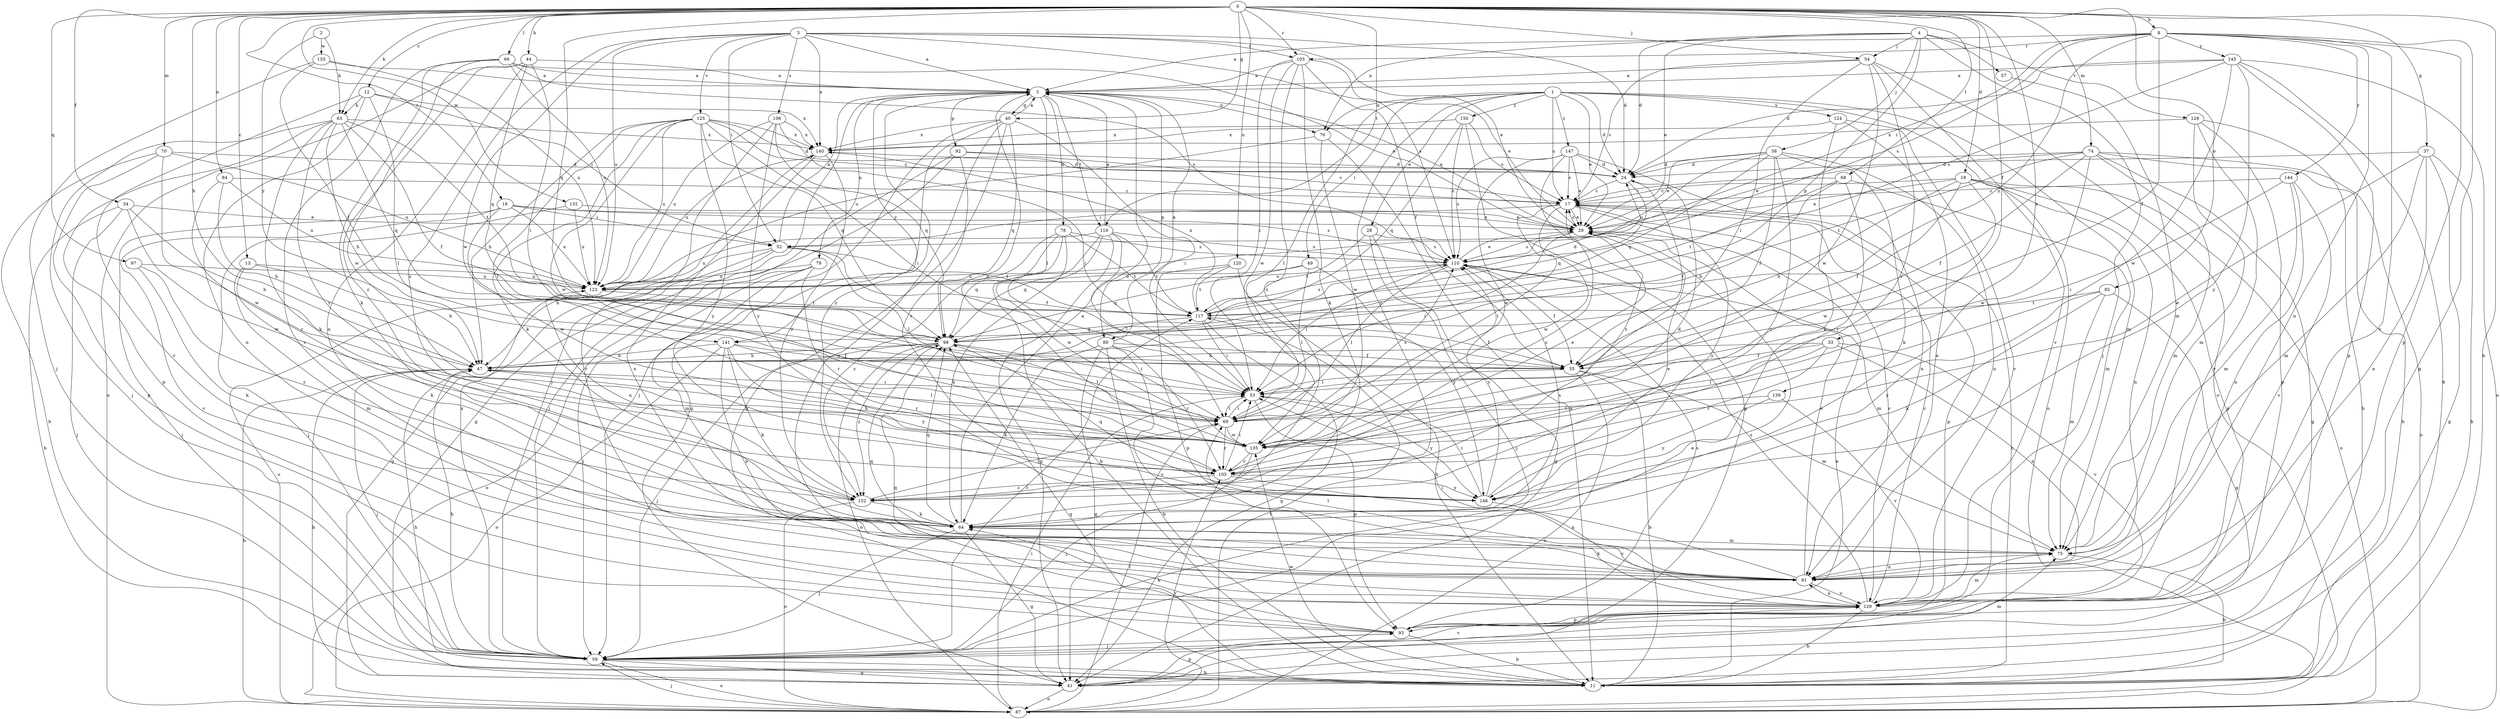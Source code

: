 strict digraph  {
0;
1;
2;
3;
4;
5;
8;
11;
12;
13;
16;
17;
18;
24;
28;
29;
33;
34;
35;
37;
40;
41;
44;
47;
49;
52;
53;
54;
57;
58;
59;
63;
64;
66;
68;
69;
70;
74;
75;
76;
78;
79;
81;
84;
85;
87;
89;
92;
93;
97;
98;
103;
105;
106;
110;
116;
117;
120;
123;
124;
125;
128;
129;
132;
133;
135;
139;
140;
141;
144;
145;
146;
147;
150;
152;
0 -> 8  [label=b];
0 -> 11  [label=b];
0 -> 12  [label=c];
0 -> 13  [label=c];
0 -> 16  [label=c];
0 -> 18  [label=d];
0 -> 33  [label=f];
0 -> 34  [label=f];
0 -> 37  [label=g];
0 -> 40  [label=g];
0 -> 44  [label=h];
0 -> 47  [label=h];
0 -> 54  [label=j];
0 -> 63  [label=k];
0 -> 66  [label=l];
0 -> 68  [label=l];
0 -> 70  [label=m];
0 -> 74  [label=m];
0 -> 84  [label=o];
0 -> 85  [label=o];
0 -> 97  [label=q];
0 -> 98  [label=q];
0 -> 103  [label=r];
0 -> 116  [label=t];
0 -> 120  [label=u];
0 -> 132  [label=w];
0 -> 139  [label=x];
1 -> 17  [label=c];
1 -> 24  [label=d];
1 -> 28  [label=e];
1 -> 29  [label=e];
1 -> 49  [label=i];
1 -> 69  [label=l];
1 -> 75  [label=m];
1 -> 76  [label=n];
1 -> 87  [label=o];
1 -> 124  [label=v];
1 -> 147  [label=z];
1 -> 150  [label=z];
1 -> 152  [label=z];
2 -> 63  [label=k];
2 -> 133  [label=w];
2 -> 141  [label=y];
3 -> 5  [label=a];
3 -> 24  [label=d];
3 -> 29  [label=e];
3 -> 52  [label=i];
3 -> 103  [label=r];
3 -> 106  [label=s];
3 -> 110  [label=s];
3 -> 123  [label=u];
3 -> 125  [label=v];
3 -> 135  [label=w];
3 -> 140  [label=x];
3 -> 152  [label=z];
4 -> 24  [label=d];
4 -> 29  [label=e];
4 -> 54  [label=j];
4 -> 57  [label=j];
4 -> 58  [label=j];
4 -> 59  [label=j];
4 -> 76  [label=n];
4 -> 89  [label=p];
4 -> 128  [label=v];
5 -> 40  [label=g];
5 -> 59  [label=j];
5 -> 69  [label=l];
5 -> 76  [label=n];
5 -> 78  [label=n];
5 -> 79  [label=n];
5 -> 89  [label=p];
5 -> 92  [label=p];
5 -> 116  [label=t];
5 -> 141  [label=y];
5 -> 152  [label=z];
8 -> 5  [label=a];
8 -> 35  [label=f];
8 -> 41  [label=g];
8 -> 52  [label=i];
8 -> 81  [label=n];
8 -> 93  [label=p];
8 -> 103  [label=r];
8 -> 110  [label=s];
8 -> 129  [label=v];
8 -> 141  [label=y];
8 -> 144  [label=y];
8 -> 145  [label=y];
11 -> 17  [label=c];
11 -> 29  [label=e];
11 -> 47  [label=h];
11 -> 98  [label=q];
11 -> 135  [label=w];
12 -> 52  [label=i];
12 -> 63  [label=k];
12 -> 69  [label=l];
12 -> 81  [label=n];
12 -> 129  [label=v];
12 -> 140  [label=x];
13 -> 47  [label=h];
13 -> 64  [label=k];
13 -> 75  [label=m];
13 -> 123  [label=u];
16 -> 29  [label=e];
16 -> 52  [label=i];
16 -> 59  [label=j];
16 -> 110  [label=s];
16 -> 123  [label=u];
16 -> 129  [label=v];
16 -> 135  [label=w];
17 -> 29  [label=e];
17 -> 52  [label=i];
17 -> 69  [label=l];
17 -> 93  [label=p];
17 -> 129  [label=v];
17 -> 135  [label=w];
17 -> 146  [label=y];
18 -> 17  [label=c];
18 -> 29  [label=e];
18 -> 35  [label=f];
18 -> 47  [label=h];
18 -> 81  [label=n];
18 -> 87  [label=o];
18 -> 93  [label=p];
18 -> 135  [label=w];
24 -> 17  [label=c];
24 -> 35  [label=f];
24 -> 98  [label=q];
28 -> 41  [label=g];
28 -> 59  [label=j];
28 -> 110  [label=s];
28 -> 117  [label=t];
29 -> 5  [label=a];
29 -> 17  [label=c];
29 -> 53  [label=i];
29 -> 110  [label=s];
33 -> 35  [label=f];
33 -> 47  [label=h];
33 -> 69  [label=l];
33 -> 81  [label=n];
33 -> 105  [label=r];
33 -> 129  [label=v];
34 -> 11  [label=b];
34 -> 29  [label=e];
34 -> 47  [label=h];
34 -> 59  [label=j];
34 -> 135  [label=w];
35 -> 11  [label=b];
35 -> 53  [label=i];
35 -> 75  [label=m];
35 -> 87  [label=o];
37 -> 11  [label=b];
37 -> 24  [label=d];
37 -> 41  [label=g];
37 -> 75  [label=m];
37 -> 81  [label=n];
37 -> 135  [label=w];
40 -> 5  [label=a];
40 -> 11  [label=b];
40 -> 41  [label=g];
40 -> 53  [label=i];
40 -> 59  [label=j];
40 -> 81  [label=n];
40 -> 98  [label=q];
40 -> 140  [label=x];
41 -> 47  [label=h];
41 -> 87  [label=o];
41 -> 93  [label=p];
44 -> 5  [label=a];
44 -> 53  [label=i];
44 -> 81  [label=n];
44 -> 87  [label=o];
44 -> 98  [label=q];
44 -> 152  [label=z];
47 -> 53  [label=i];
47 -> 59  [label=j];
47 -> 69  [label=l];
49 -> 69  [label=l];
49 -> 98  [label=q];
49 -> 123  [label=u];
49 -> 146  [label=y];
52 -> 5  [label=a];
52 -> 35  [label=f];
52 -> 41  [label=g];
52 -> 47  [label=h];
52 -> 69  [label=l];
52 -> 87  [label=o];
52 -> 117  [label=t];
53 -> 69  [label=l];
53 -> 93  [label=p];
53 -> 146  [label=y];
54 -> 5  [label=a];
54 -> 17  [label=c];
54 -> 53  [label=i];
54 -> 87  [label=o];
54 -> 105  [label=r];
54 -> 129  [label=v];
54 -> 135  [label=w];
57 -> 75  [label=m];
58 -> 24  [label=d];
58 -> 29  [label=e];
58 -> 35  [label=f];
58 -> 64  [label=k];
58 -> 81  [label=n];
58 -> 98  [label=q];
58 -> 123  [label=u];
58 -> 152  [label=z];
59 -> 11  [label=b];
59 -> 29  [label=e];
59 -> 41  [label=g];
59 -> 47  [label=h];
59 -> 75  [label=m];
59 -> 87  [label=o];
59 -> 117  [label=t];
59 -> 129  [label=v];
59 -> 140  [label=x];
63 -> 35  [label=f];
63 -> 47  [label=h];
63 -> 59  [label=j];
63 -> 64  [label=k];
63 -> 93  [label=p];
63 -> 98  [label=q];
63 -> 105  [label=r];
63 -> 117  [label=t];
63 -> 140  [label=x];
64 -> 5  [label=a];
64 -> 41  [label=g];
64 -> 59  [label=j];
64 -> 75  [label=m];
64 -> 98  [label=q];
64 -> 110  [label=s];
66 -> 5  [label=a];
66 -> 29  [label=e];
66 -> 64  [label=k];
66 -> 110  [label=s];
66 -> 123  [label=u];
66 -> 129  [label=v];
66 -> 135  [label=w];
68 -> 17  [label=c];
68 -> 47  [label=h];
68 -> 75  [label=m];
68 -> 105  [label=r];
68 -> 117  [label=t];
69 -> 53  [label=i];
69 -> 105  [label=r];
69 -> 110  [label=s];
69 -> 135  [label=w];
70 -> 11  [label=b];
70 -> 24  [label=d];
70 -> 93  [label=p];
70 -> 123  [label=u];
70 -> 135  [label=w];
74 -> 11  [label=b];
74 -> 24  [label=d];
74 -> 29  [label=e];
74 -> 35  [label=f];
74 -> 41  [label=g];
74 -> 75  [label=m];
74 -> 87  [label=o];
74 -> 117  [label=t];
74 -> 135  [label=w];
75 -> 11  [label=b];
75 -> 81  [label=n];
76 -> 11  [label=b];
76 -> 123  [label=u];
76 -> 135  [label=w];
78 -> 11  [label=b];
78 -> 98  [label=q];
78 -> 110  [label=s];
78 -> 117  [label=t];
78 -> 135  [label=w];
78 -> 152  [label=z];
79 -> 59  [label=j];
79 -> 75  [label=m];
79 -> 87  [label=o];
79 -> 105  [label=r];
79 -> 123  [label=u];
81 -> 29  [label=e];
81 -> 53  [label=i];
81 -> 64  [label=k];
81 -> 69  [label=l];
81 -> 98  [label=q];
81 -> 129  [label=v];
84 -> 17  [label=c];
84 -> 47  [label=h];
84 -> 105  [label=r];
84 -> 123  [label=u];
85 -> 41  [label=g];
85 -> 64  [label=k];
85 -> 75  [label=m];
85 -> 117  [label=t];
85 -> 146  [label=y];
87 -> 47  [label=h];
87 -> 53  [label=i];
87 -> 59  [label=j];
87 -> 69  [label=l];
87 -> 105  [label=r];
87 -> 117  [label=t];
89 -> 5  [label=a];
89 -> 11  [label=b];
89 -> 35  [label=f];
89 -> 41  [label=g];
89 -> 64  [label=k];
89 -> 105  [label=r];
89 -> 129  [label=v];
92 -> 17  [label=c];
92 -> 24  [label=d];
92 -> 41  [label=g];
92 -> 59  [label=j];
92 -> 105  [label=r];
93 -> 11  [label=b];
93 -> 59  [label=j];
93 -> 64  [label=k];
93 -> 98  [label=q];
93 -> 110  [label=s];
97 -> 64  [label=k];
97 -> 123  [label=u];
97 -> 152  [label=z];
98 -> 47  [label=h];
98 -> 53  [label=i];
98 -> 59  [label=j];
98 -> 69  [label=l];
98 -> 87  [label=o];
98 -> 152  [label=z];
103 -> 5  [label=a];
103 -> 29  [label=e];
103 -> 35  [label=f];
103 -> 53  [label=i];
103 -> 64  [label=k];
103 -> 135  [label=w];
103 -> 152  [label=z];
105 -> 17  [label=c];
105 -> 24  [label=d];
105 -> 53  [label=i];
105 -> 81  [label=n];
105 -> 146  [label=y];
105 -> 152  [label=z];
106 -> 53  [label=i];
106 -> 98  [label=q];
106 -> 123  [label=u];
106 -> 129  [label=v];
106 -> 140  [label=x];
106 -> 146  [label=y];
110 -> 29  [label=e];
110 -> 35  [label=f];
110 -> 53  [label=i];
110 -> 69  [label=l];
110 -> 75  [label=m];
110 -> 123  [label=u];
116 -> 5  [label=a];
116 -> 41  [label=g];
116 -> 64  [label=k];
116 -> 69  [label=l];
116 -> 98  [label=q];
116 -> 110  [label=s];
116 -> 117  [label=t];
116 -> 123  [label=u];
117 -> 24  [label=d];
117 -> 35  [label=f];
117 -> 41  [label=g];
117 -> 53  [label=i];
117 -> 98  [label=q];
117 -> 110  [label=s];
117 -> 140  [label=x];
120 -> 11  [label=b];
120 -> 93  [label=p];
120 -> 117  [label=t];
120 -> 123  [label=u];
123 -> 117  [label=t];
124 -> 64  [label=k];
124 -> 81  [label=n];
124 -> 129  [label=v];
124 -> 140  [label=x];
125 -> 17  [label=c];
125 -> 24  [label=d];
125 -> 47  [label=h];
125 -> 53  [label=i];
125 -> 64  [label=k];
125 -> 69  [label=l];
125 -> 98  [label=q];
125 -> 123  [label=u];
125 -> 135  [label=w];
125 -> 140  [label=x];
125 -> 146  [label=y];
128 -> 11  [label=b];
128 -> 75  [label=m];
128 -> 93  [label=p];
128 -> 129  [label=v];
128 -> 140  [label=x];
129 -> 11  [label=b];
129 -> 17  [label=c];
129 -> 75  [label=m];
129 -> 81  [label=n];
129 -> 93  [label=p];
129 -> 110  [label=s];
132 -> 29  [label=e];
132 -> 59  [label=j];
132 -> 123  [label=u];
133 -> 5  [label=a];
133 -> 35  [label=f];
133 -> 59  [label=j];
133 -> 123  [label=u];
135 -> 5  [label=a];
135 -> 29  [label=e];
135 -> 47  [label=h];
135 -> 59  [label=j];
135 -> 105  [label=r];
139 -> 69  [label=l];
139 -> 129  [label=v];
139 -> 146  [label=y];
140 -> 24  [label=d];
140 -> 81  [label=n];
140 -> 123  [label=u];
140 -> 152  [label=z];
141 -> 35  [label=f];
141 -> 47  [label=h];
141 -> 64  [label=k];
141 -> 81  [label=n];
141 -> 87  [label=o];
141 -> 105  [label=r];
141 -> 146  [label=y];
144 -> 17  [label=c];
144 -> 53  [label=i];
144 -> 75  [label=m];
144 -> 81  [label=n];
144 -> 129  [label=v];
145 -> 5  [label=a];
145 -> 11  [label=b];
145 -> 24  [label=d];
145 -> 87  [label=o];
145 -> 93  [label=p];
145 -> 110  [label=s];
145 -> 135  [label=w];
145 -> 146  [label=y];
146 -> 29  [label=e];
146 -> 53  [label=i];
146 -> 98  [label=q];
146 -> 110  [label=s];
146 -> 129  [label=v];
147 -> 17  [label=c];
147 -> 24  [label=d];
147 -> 29  [label=e];
147 -> 81  [label=n];
147 -> 110  [label=s];
147 -> 135  [label=w];
147 -> 152  [label=z];
150 -> 17  [label=c];
150 -> 41  [label=g];
150 -> 98  [label=q];
150 -> 110  [label=s];
150 -> 140  [label=x];
152 -> 64  [label=k];
152 -> 69  [label=l];
152 -> 87  [label=o];
152 -> 123  [label=u];
}
